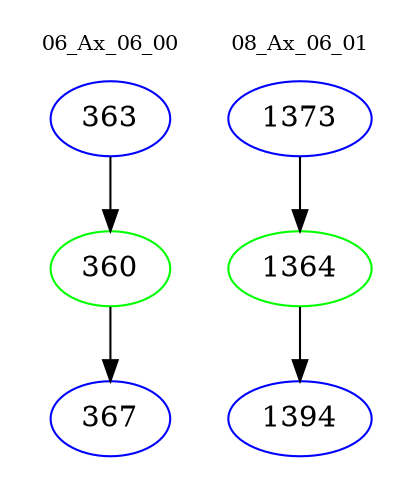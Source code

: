 digraph{
subgraph cluster_0 {
color = white
label = "06_Ax_06_00";
fontsize=10;
T0_363 [label="363", color="blue"]
T0_363 -> T0_360 [color="black"]
T0_360 [label="360", color="green"]
T0_360 -> T0_367 [color="black"]
T0_367 [label="367", color="blue"]
}
subgraph cluster_1 {
color = white
label = "08_Ax_06_01";
fontsize=10;
T1_1373 [label="1373", color="blue"]
T1_1373 -> T1_1364 [color="black"]
T1_1364 [label="1364", color="green"]
T1_1364 -> T1_1394 [color="black"]
T1_1394 [label="1394", color="blue"]
}
}
